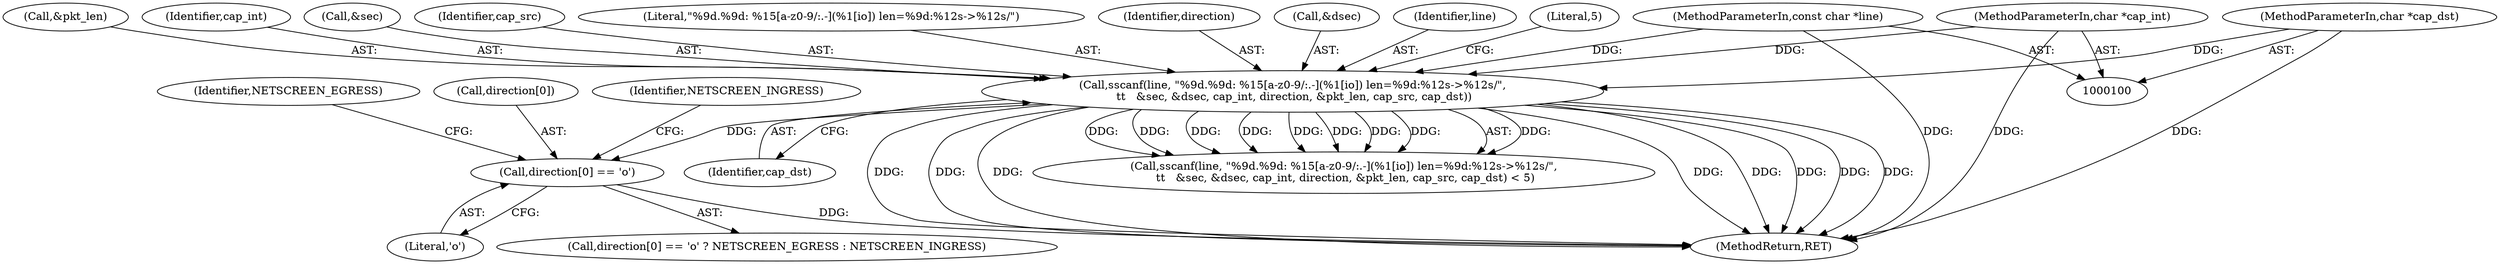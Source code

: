 digraph "1_wireshark_6a140eca7b78b230f1f90a739a32257476513c78_2@array" {
"1000159" [label="(Call,direction[0] == 'o')"];
"1000128" [label="(Call,sscanf(line, \"%9d.%9d: %15[a-z0-9/:.-](%1[io]) len=%9d:%12s->%12s/\",\n \t\t   &sec, &dsec, cap_int, direction, &pkt_len, cap_src, cap_dst))"];
"1000102" [label="(MethodParameterIn,const char *line)"];
"1000103" [label="(MethodParameterIn,char *cap_int)"];
"1000105" [label="(MethodParameterIn,char *cap_dst)"];
"1000128" [label="(Call,sscanf(line, \"%9d.%9d: %15[a-z0-9/:.-](%1[io]) len=%9d:%12s->%12s/\",\n \t\t   &sec, &dsec, cap_int, direction, &pkt_len, cap_src, cap_dst))"];
"1000163" [label="(Literal,'o')"];
"1000127" [label="(Call,sscanf(line, \"%9d.%9d: %15[a-z0-9/:.-](%1[io]) len=%9d:%12s->%12s/\",\n \t\t   &sec, &dsec, cap_int, direction, &pkt_len, cap_src, cap_dst) < 5)"];
"1000189" [label="(MethodReturn,RET)"];
"1000137" [label="(Call,&pkt_len)"];
"1000159" [label="(Call,direction[0] == 'o')"];
"1000135" [label="(Identifier,cap_int)"];
"1000131" [label="(Call,&sec)"];
"1000139" [label="(Identifier,cap_src)"];
"1000130" [label="(Literal,\"%9d.%9d: %15[a-z0-9/:.-](%1[io]) len=%9d:%12s->%12s/\")"];
"1000136" [label="(Identifier,direction)"];
"1000164" [label="(Identifier,NETSCREEN_EGRESS)"];
"1000160" [label="(Call,direction[0])"];
"1000133" [label="(Call,&dsec)"];
"1000105" [label="(MethodParameterIn,char *cap_dst)"];
"1000165" [label="(Identifier,NETSCREEN_INGRESS)"];
"1000158" [label="(Call,direction[0] == 'o' ? NETSCREEN_EGRESS : NETSCREEN_INGRESS)"];
"1000102" [label="(MethodParameterIn,const char *line)"];
"1000129" [label="(Identifier,line)"];
"1000141" [label="(Literal,5)"];
"1000140" [label="(Identifier,cap_dst)"];
"1000103" [label="(MethodParameterIn,char *cap_int)"];
"1000159" -> "1000158"  [label="AST: "];
"1000159" -> "1000163"  [label="CFG: "];
"1000160" -> "1000159"  [label="AST: "];
"1000163" -> "1000159"  [label="AST: "];
"1000164" -> "1000159"  [label="CFG: "];
"1000165" -> "1000159"  [label="CFG: "];
"1000159" -> "1000189"  [label="DDG: "];
"1000128" -> "1000159"  [label="DDG: "];
"1000128" -> "1000127"  [label="AST: "];
"1000128" -> "1000140"  [label="CFG: "];
"1000129" -> "1000128"  [label="AST: "];
"1000130" -> "1000128"  [label="AST: "];
"1000131" -> "1000128"  [label="AST: "];
"1000133" -> "1000128"  [label="AST: "];
"1000135" -> "1000128"  [label="AST: "];
"1000136" -> "1000128"  [label="AST: "];
"1000137" -> "1000128"  [label="AST: "];
"1000139" -> "1000128"  [label="AST: "];
"1000140" -> "1000128"  [label="AST: "];
"1000141" -> "1000128"  [label="CFG: "];
"1000128" -> "1000189"  [label="DDG: "];
"1000128" -> "1000189"  [label="DDG: "];
"1000128" -> "1000189"  [label="DDG: "];
"1000128" -> "1000189"  [label="DDG: "];
"1000128" -> "1000189"  [label="DDG: "];
"1000128" -> "1000189"  [label="DDG: "];
"1000128" -> "1000189"  [label="DDG: "];
"1000128" -> "1000189"  [label="DDG: "];
"1000128" -> "1000127"  [label="DDG: "];
"1000128" -> "1000127"  [label="DDG: "];
"1000128" -> "1000127"  [label="DDG: "];
"1000128" -> "1000127"  [label="DDG: "];
"1000128" -> "1000127"  [label="DDG: "];
"1000128" -> "1000127"  [label="DDG: "];
"1000128" -> "1000127"  [label="DDG: "];
"1000128" -> "1000127"  [label="DDG: "];
"1000128" -> "1000127"  [label="DDG: "];
"1000102" -> "1000128"  [label="DDG: "];
"1000103" -> "1000128"  [label="DDG: "];
"1000105" -> "1000128"  [label="DDG: "];
"1000102" -> "1000100"  [label="AST: "];
"1000102" -> "1000189"  [label="DDG: "];
"1000103" -> "1000100"  [label="AST: "];
"1000103" -> "1000189"  [label="DDG: "];
"1000105" -> "1000100"  [label="AST: "];
"1000105" -> "1000189"  [label="DDG: "];
}
